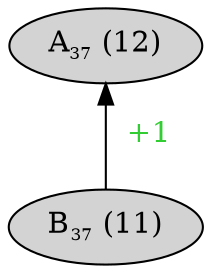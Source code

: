 digraph "CI1.C6_I10__func003__arslt_fcncb__CI1"{
rankdir="BT"
1 [label=<A<sub><font point-size="10">37</font></sub> (12)>, style="filled", fillcolor="lightgray"]
2 [label=<B<sub><font point-size="10">37</font></sub> (11)>, style="filled", fillcolor="lightgray"]
2 -> 1 [label=<  <font color="limegreen">+1</font>  >]
}
